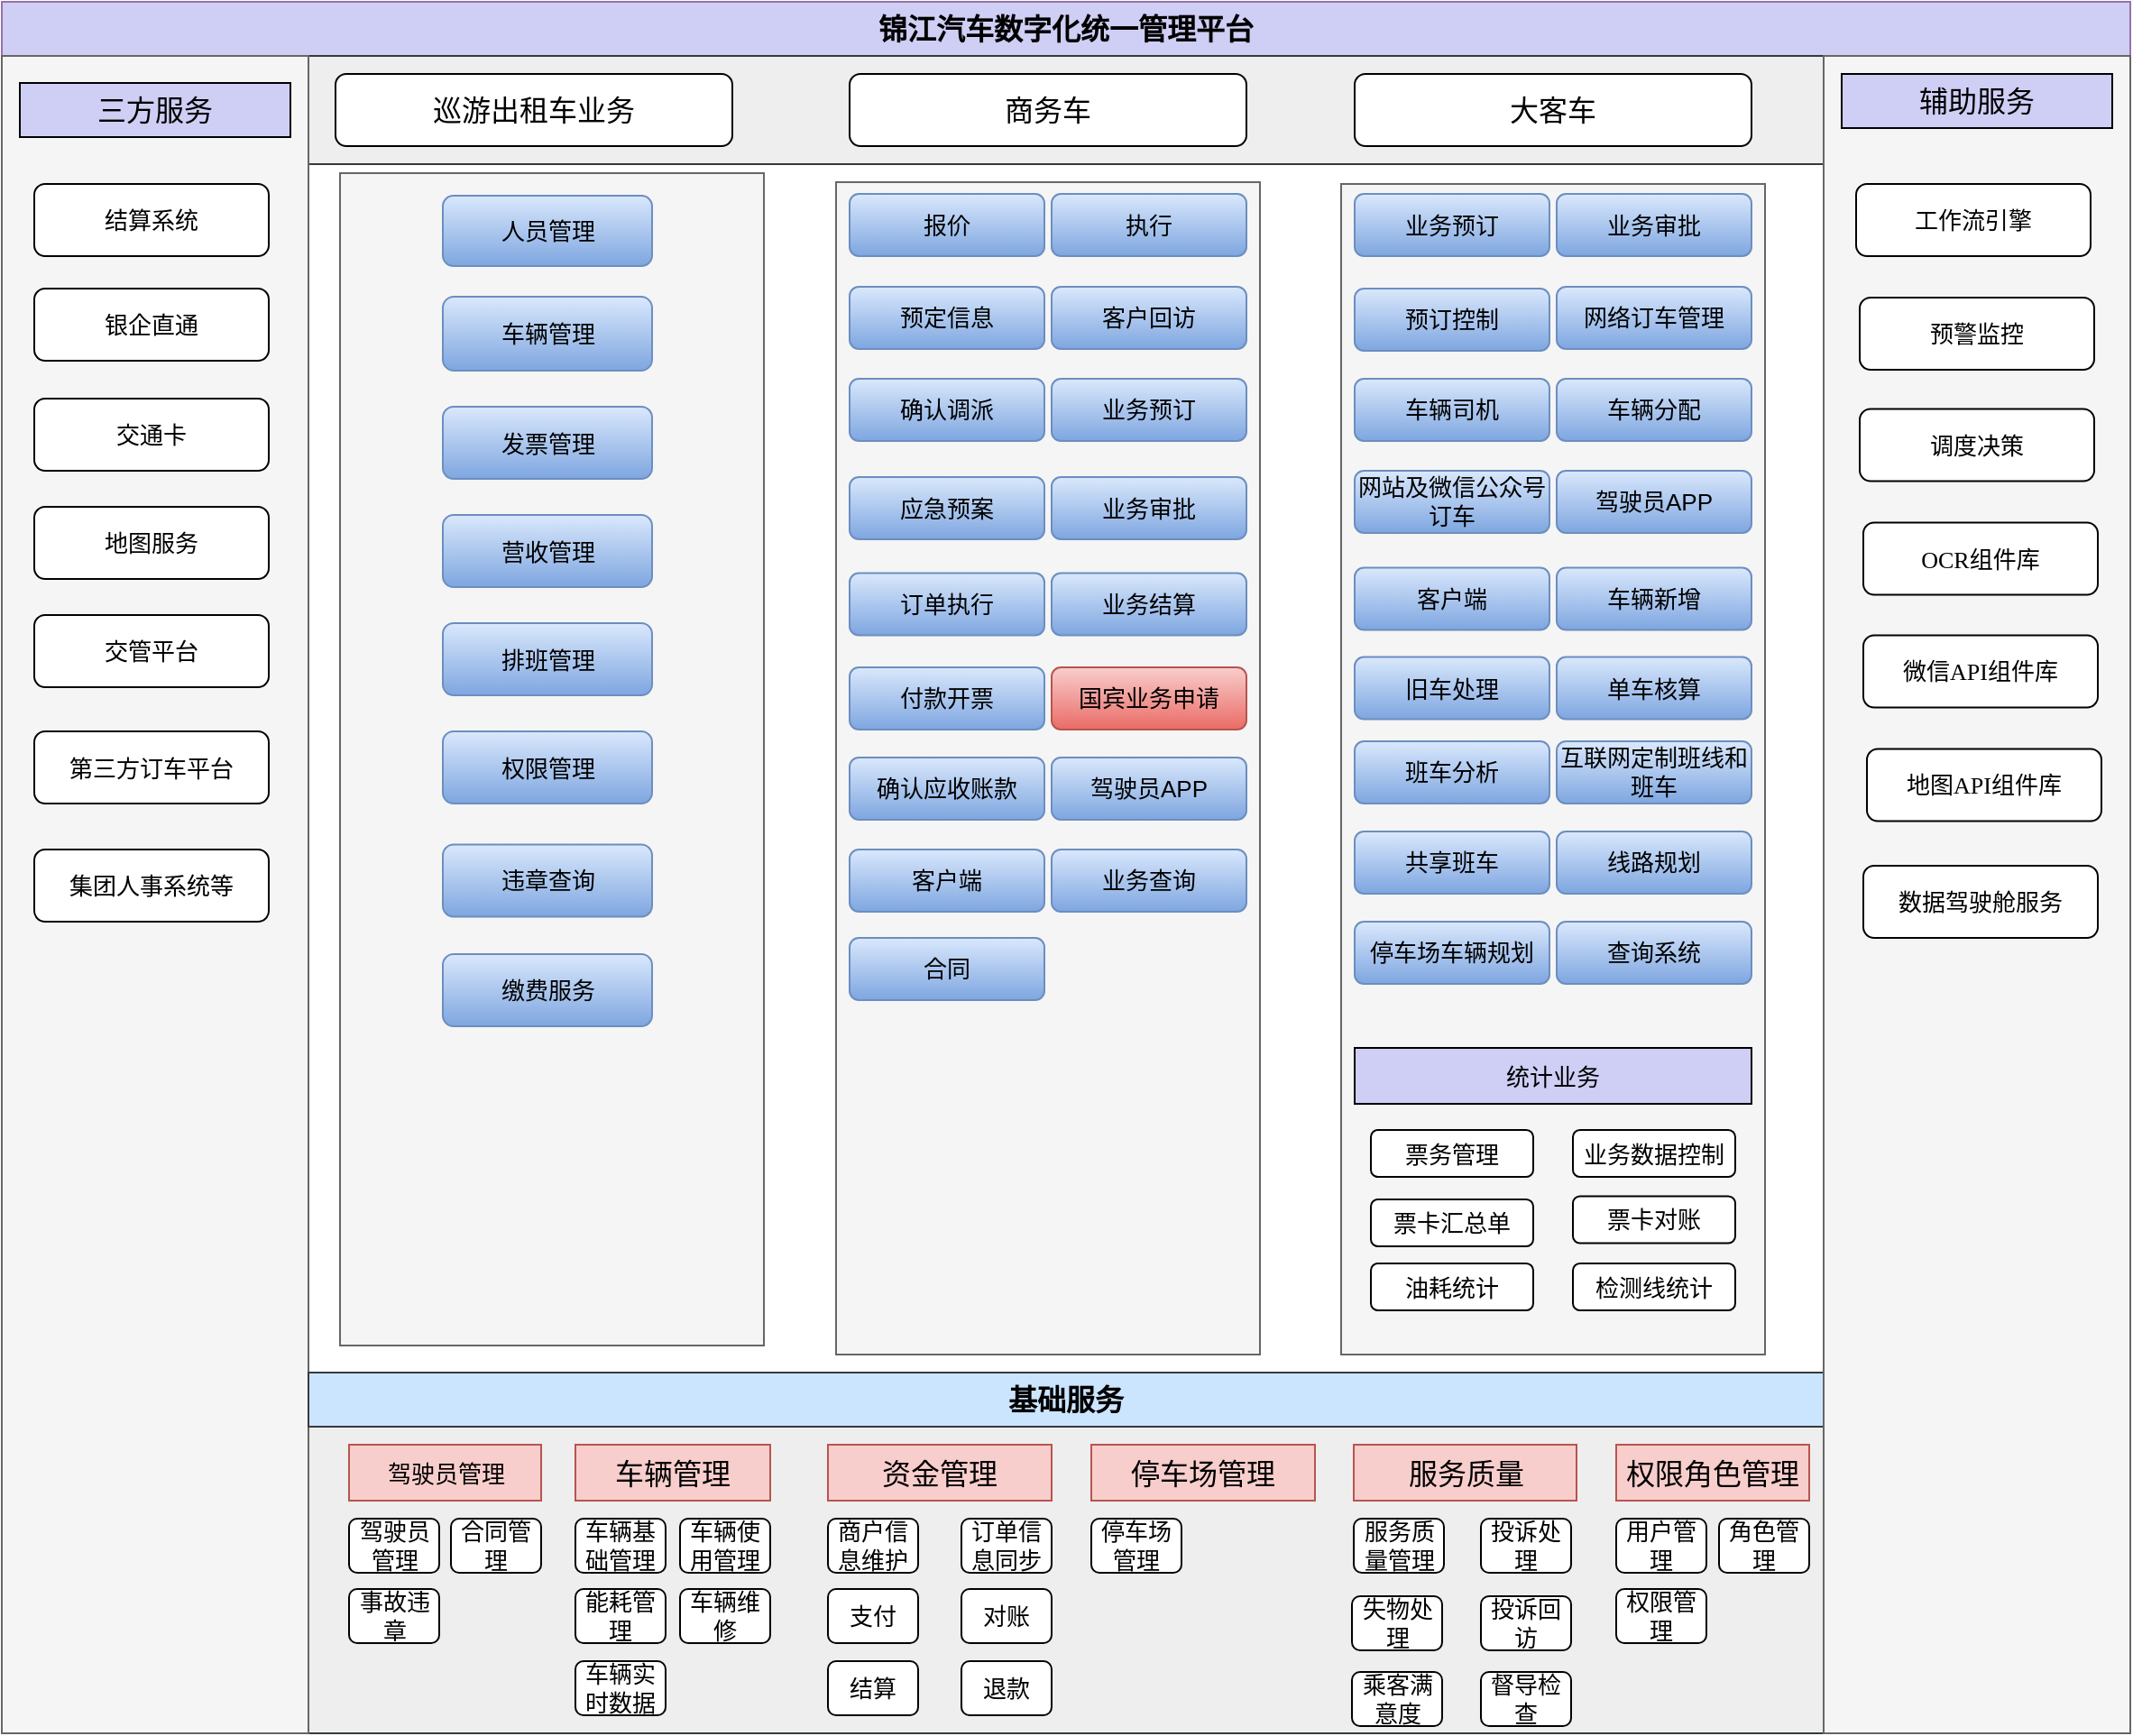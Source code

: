 <mxfile version="20.2.4" type="github"><diagram id="PbEHLwvle0bfFOzdE0RF" name="第 1 页"><mxGraphModel dx="1422" dy="762" grid="0" gridSize="10" guides="1" tooltips="1" connect="1" arrows="1" fold="1" page="0" pageScale="1" pageWidth="827" pageHeight="1169" math="0" shadow="0"><root><mxCell id="0"/><mxCell id="1" parent="0"/><mxCell id="bQanzyuvM3PR-ToL9I3--1" value="" style="rounded=0;whiteSpace=wrap;html=1;" parent="1" vertex="1"><mxGeometry x="220" y="90" width="990" height="960" as="geometry"/></mxCell><mxCell id="bQanzyuvM3PR-ToL9I3--2" value="锦江汽车数字化统一管理平台" style="rounded=0;whiteSpace=wrap;html=1;fillColor=#CFCEF5;strokeColor=#9673a6;fontStyle=1;fontSize=16;" parent="1" vertex="1"><mxGeometry x="200" y="90" width="1180" height="30" as="geometry"/></mxCell><mxCell id="bQanzyuvM3PR-ToL9I3--3" value="" style="rounded=0;whiteSpace=wrap;html=1;fontSize=16;fillColor=#eeeeee;strokeColor=#36393d;" parent="1" vertex="1"><mxGeometry x="220" y="120" width="990" height="60" as="geometry"/></mxCell><mxCell id="bQanzyuvM3PR-ToL9I3--5" value="巡游出租车业务" style="rounded=1;whiteSpace=wrap;html=1;fontSize=16;" parent="1" vertex="1"><mxGeometry x="385" y="130" width="220" height="40" as="geometry"/></mxCell><mxCell id="bQanzyuvM3PR-ToL9I3--6" value="商务车" style="rounded=1;whiteSpace=wrap;html=1;fontSize=16;" parent="1" vertex="1"><mxGeometry x="670" y="130" width="220" height="40" as="geometry"/></mxCell><mxCell id="bQanzyuvM3PR-ToL9I3--7" value="大客车" style="rounded=1;whiteSpace=wrap;html=1;fontSize=16;" parent="1" vertex="1"><mxGeometry x="950" y="130" width="220" height="40" as="geometry"/></mxCell><mxCell id="bQanzyuvM3PR-ToL9I3--8" value="" style="rounded=0;whiteSpace=wrap;html=1;fontSize=16;fillColor=#eeeeee;strokeColor=#36393d;" parent="1" vertex="1"><mxGeometry x="370" y="880" width="840" height="170" as="geometry"/></mxCell><mxCell id="bQanzyuvM3PR-ToL9I3--24" value="" style="rounded=0;whiteSpace=wrap;html=1;fontSize=16;fillColor=#f5f5f5;strokeColor=#666666;fontColor=#333333;" parent="1" vertex="1"><mxGeometry x="200" y="120" width="170" height="930" as="geometry"/></mxCell><mxCell id="bQanzyuvM3PR-ToL9I3--25" value="三方服务" style="rounded=0;whiteSpace=wrap;html=1;fontSize=16;fillColor=#CFCEF5;" parent="1" vertex="1"><mxGeometry x="210" y="135" width="150" height="30" as="geometry"/></mxCell><mxCell id="bQanzyuvM3PR-ToL9I3--26" value="结算系统" style="rounded=1;whiteSpace=wrap;html=1;fontSize=13;" parent="1" vertex="1"><mxGeometry x="218" y="191" width="130" height="40" as="geometry"/></mxCell><mxCell id="bQanzyuvM3PR-ToL9I3--27" value="银企直通" style="rounded=1;whiteSpace=wrap;html=1;fontSize=13;" parent="1" vertex="1"><mxGeometry x="218" y="249" width="130" height="40" as="geometry"/></mxCell><mxCell id="bQanzyuvM3PR-ToL9I3--28" value="交通卡" style="rounded=1;whiteSpace=wrap;html=1;fontSize=13;" parent="1" vertex="1"><mxGeometry x="218" y="310" width="130" height="40" as="geometry"/></mxCell><mxCell id="bQanzyuvM3PR-ToL9I3--29" value="地图服务" style="rounded=1;whiteSpace=wrap;html=1;fontSize=13;" parent="1" vertex="1"><mxGeometry x="218" y="370" width="130" height="40" as="geometry"/></mxCell><mxCell id="bQanzyuvM3PR-ToL9I3--30" value="交管平台" style="rounded=1;whiteSpace=wrap;html=1;fontSize=13;" parent="1" vertex="1"><mxGeometry x="218" y="430" width="130" height="40" as="geometry"/></mxCell><mxCell id="bQanzyuvM3PR-ToL9I3--45" value="" style="rounded=0;whiteSpace=wrap;html=1;fontSize=13;fillColor=#f5f5f5;strokeColor=#666666;fontColor=#333333;" parent="1" vertex="1"><mxGeometry x="387.5" y="185" width="235" height="650" as="geometry"/></mxCell><mxCell id="bQanzyuvM3PR-ToL9I3--34" value="人员管理" style="rounded=1;whiteSpace=wrap;html=1;fontSize=13;fillColor=#dae8fc;strokeColor=#6c8ebf;gradientColor=#7ea6e0;" parent="1" vertex="1"><mxGeometry x="444.5" y="197.5" width="116" height="39" as="geometry"/></mxCell><mxCell id="bQanzyuvM3PR-ToL9I3--35" value="车辆管理" style="rounded=1;whiteSpace=wrap;html=1;fontSize=13;fillColor=#dae8fc;strokeColor=#6c8ebf;gradientColor=#7ea6e0;" parent="1" vertex="1"><mxGeometry x="444.5" y="253.5" width="116" height="41" as="geometry"/></mxCell><mxCell id="bQanzyuvM3PR-ToL9I3--36" value="发票管理" style="rounded=1;whiteSpace=wrap;html=1;fontSize=13;fillColor=#dae8fc;strokeColor=#6c8ebf;gradientColor=#7ea6e0;" parent="1" vertex="1"><mxGeometry x="444.5" y="314.5" width="116" height="40" as="geometry"/></mxCell><mxCell id="bQanzyuvM3PR-ToL9I3--37" value="营收管理" style="rounded=1;whiteSpace=wrap;html=1;fontSize=13;fillColor=#dae8fc;strokeColor=#6c8ebf;gradientColor=#7ea6e0;" parent="1" vertex="1"><mxGeometry x="444.5" y="374.5" width="116" height="40" as="geometry"/></mxCell><mxCell id="bQanzyuvM3PR-ToL9I3--38" value="排班管理" style="rounded=1;whiteSpace=wrap;html=1;fontSize=13;fillColor=#dae8fc;strokeColor=#6c8ebf;gradientColor=#7ea6e0;" parent="1" vertex="1"><mxGeometry x="444.5" y="434.5" width="116" height="40" as="geometry"/></mxCell><mxCell id="bQanzyuvM3PR-ToL9I3--39" value="权限管理" style="rounded=1;whiteSpace=wrap;html=1;fontSize=13;fillColor=#dae8fc;strokeColor=#6c8ebf;gradientColor=#7ea6e0;" parent="1" vertex="1"><mxGeometry x="444.5" y="494.5" width="116" height="40" as="geometry"/></mxCell><mxCell id="bQanzyuvM3PR-ToL9I3--46" value="第三方订车平台" style="rounded=1;whiteSpace=wrap;html=1;fontSize=13;" parent="1" vertex="1"><mxGeometry x="218" y="494.5" width="130" height="40" as="geometry"/></mxCell><mxCell id="bQanzyuvM3PR-ToL9I3--47" value="" style="rounded=0;whiteSpace=wrap;html=1;fontSize=13;fillColor=#f5f5f5;strokeColor=#666666;fontColor=#333333;" parent="1" vertex="1"><mxGeometry x="662.5" y="190" width="235" height="650" as="geometry"/></mxCell><mxCell id="bQanzyuvM3PR-ToL9I3--48" value="报价" style="rounded=1;whiteSpace=wrap;html=1;fontSize=13;fillColor=#dae8fc;strokeColor=#6c8ebf;gradientColor=#7ea6e0;" parent="1" vertex="1"><mxGeometry x="670" y="196.5" width="108" height="34.5" as="geometry"/></mxCell><mxCell id="bQanzyuvM3PR-ToL9I3--49" value="预定信息" style="rounded=1;whiteSpace=wrap;html=1;fontSize=13;fillColor=#dae8fc;strokeColor=#6c8ebf;gradientColor=#7ea6e0;" parent="1" vertex="1"><mxGeometry x="670" y="248" width="108" height="34.5" as="geometry"/></mxCell><mxCell id="bQanzyuvM3PR-ToL9I3--50" value="确认调派" style="rounded=1;whiteSpace=wrap;html=1;fontSize=13;fillColor=#dae8fc;strokeColor=#6c8ebf;gradientColor=#7ea6e0;" parent="1" vertex="1"><mxGeometry x="670" y="299" width="108" height="34.5" as="geometry"/></mxCell><mxCell id="bQanzyuvM3PR-ToL9I3--51" value="应急预案" style="rounded=1;whiteSpace=wrap;html=1;fontSize=13;fillColor=#dae8fc;strokeColor=#6c8ebf;gradientColor=#7ea6e0;" parent="1" vertex="1"><mxGeometry x="670" y="353.5" width="108" height="34.5" as="geometry"/></mxCell><mxCell id="bQanzyuvM3PR-ToL9I3--52" value="付款开票" style="rounded=1;whiteSpace=wrap;html=1;fontSize=13;fillColor=#dae8fc;strokeColor=#6c8ebf;gradientColor=#7ea6e0;" parent="1" vertex="1"><mxGeometry x="670" y="459" width="108" height="34.5" as="geometry"/></mxCell><mxCell id="bQanzyuvM3PR-ToL9I3--53" value="确认应收账款" style="rounded=1;whiteSpace=wrap;html=1;fontSize=13;fillColor=#dae8fc;strokeColor=#6c8ebf;gradientColor=#7ea6e0;" parent="1" vertex="1"><mxGeometry x="670" y="509" width="108" height="34.5" as="geometry"/></mxCell><mxCell id="bQanzyuvM3PR-ToL9I3--56" value="合同" style="rounded=1;whiteSpace=wrap;html=1;fontSize=13;fillColor=#dae8fc;strokeColor=#6c8ebf;gradientColor=#7ea6e0;" parent="1" vertex="1"><mxGeometry x="670" y="609" width="108" height="34.5" as="geometry"/></mxCell><mxCell id="bQanzyuvM3PR-ToL9I3--57" value="订单执行" style="rounded=1;whiteSpace=wrap;html=1;fontSize=13;fillColor=#dae8fc;strokeColor=#6c8ebf;gradientColor=#7ea6e0;" parent="1" vertex="1"><mxGeometry x="670" y="406.75" width="108" height="34.5" as="geometry"/></mxCell><mxCell id="bQanzyuvM3PR-ToL9I3--58" value="执行" style="rounded=1;whiteSpace=wrap;html=1;fontSize=13;fillColor=#dae8fc;strokeColor=#6c8ebf;gradientColor=#7ea6e0;" parent="1" vertex="1"><mxGeometry x="782" y="196.5" width="108" height="34.5" as="geometry"/></mxCell><mxCell id="bQanzyuvM3PR-ToL9I3--59" value="客户回访" style="rounded=1;whiteSpace=wrap;html=1;fontSize=13;fillColor=#dae8fc;strokeColor=#6c8ebf;gradientColor=#7ea6e0;" parent="1" vertex="1"><mxGeometry x="782" y="248" width="108" height="34.5" as="geometry"/></mxCell><mxCell id="bQanzyuvM3PR-ToL9I3--60" value="业务预订" style="rounded=1;whiteSpace=wrap;html=1;fontSize=13;fillColor=#dae8fc;strokeColor=#6c8ebf;gradientColor=#7ea6e0;" parent="1" vertex="1"><mxGeometry x="782" y="299" width="108" height="34.5" as="geometry"/></mxCell><mxCell id="bQanzyuvM3PR-ToL9I3--61" value="业务审批" style="rounded=1;whiteSpace=wrap;html=1;fontSize=13;fillColor=#dae8fc;strokeColor=#6c8ebf;gradientColor=#7ea6e0;" parent="1" vertex="1"><mxGeometry x="782" y="353.5" width="108" height="34.5" as="geometry"/></mxCell><mxCell id="bQanzyuvM3PR-ToL9I3--62" value="业务结算" style="rounded=1;whiteSpace=wrap;html=1;fontSize=13;fillColor=#dae8fc;strokeColor=#6c8ebf;gradientColor=#7ea6e0;" parent="1" vertex="1"><mxGeometry x="782" y="406.75" width="108" height="34.5" as="geometry"/></mxCell><mxCell id="bQanzyuvM3PR-ToL9I3--63" value="国宾业务申请" style="rounded=1;whiteSpace=wrap;html=1;fontSize=13;fillColor=#f8cecc;strokeColor=#b85450;gradientColor=#ea6b66;" parent="1" vertex="1"><mxGeometry x="782" y="459" width="108" height="34.5" as="geometry"/></mxCell><mxCell id="bQanzyuvM3PR-ToL9I3--64" value="驾驶员APP" style="rounded=1;whiteSpace=wrap;html=1;fontSize=13;fillColor=#dae8fc;strokeColor=#6c8ebf;gradientColor=#7ea6e0;" parent="1" vertex="1"><mxGeometry x="782" y="509" width="108" height="34.5" as="geometry"/></mxCell><mxCell id="bQanzyuvM3PR-ToL9I3--65" value="业务查询　" style="rounded=1;whiteSpace=wrap;html=1;fontSize=13;fillColor=#dae8fc;strokeColor=#6c8ebf;gradientColor=#7ea6e0;" parent="1" vertex="1"><mxGeometry x="782" y="560" width="108" height="34.5" as="geometry"/></mxCell><mxCell id="bQanzyuvM3PR-ToL9I3--66" value="" style="rounded=0;whiteSpace=wrap;html=1;fontSize=13;fillColor=#f5f5f5;strokeColor=#666666;fontColor=#333333;" parent="1" vertex="1"><mxGeometry x="942.5" y="191" width="235" height="649" as="geometry"/></mxCell><mxCell id="bQanzyuvM3PR-ToL9I3--67" value="业务预订" style="rounded=1;whiteSpace=wrap;html=1;fontSize=13;fillColor=#dae8fc;strokeColor=#6c8ebf;gradientColor=#7ea6e0;" parent="1" vertex="1"><mxGeometry x="950" y="196.5" width="108" height="34.5" as="geometry"/></mxCell><mxCell id="bQanzyuvM3PR-ToL9I3--68" value="业务审批" style="rounded=1;whiteSpace=wrap;html=1;fontSize=13;fillColor=#dae8fc;strokeColor=#6c8ebf;gradientColor=#7ea6e0;" parent="1" vertex="1"><mxGeometry x="1062" y="196.5" width="108" height="34.5" as="geometry"/></mxCell><mxCell id="bQanzyuvM3PR-ToL9I3--72" value="预订控制" style="rounded=1;whiteSpace=wrap;html=1;fontSize=13;fillColor=#dae8fc;strokeColor=#6c8ebf;gradientColor=#7ea6e0;" parent="1" vertex="1"><mxGeometry x="950" y="249" width="108" height="34.5" as="geometry"/></mxCell><mxCell id="bQanzyuvM3PR-ToL9I3--73" value="网络订车管理" style="rounded=1;whiteSpace=wrap;html=1;fontSize=13;fillColor=#dae8fc;strokeColor=#6c8ebf;gradientColor=#7ea6e0;" parent="1" vertex="1"><mxGeometry x="1062" y="248" width="108" height="34.5" as="geometry"/></mxCell><mxCell id="bQanzyuvM3PR-ToL9I3--74" value="车辆司机" style="rounded=1;whiteSpace=wrap;html=1;fontSize=13;fillColor=#dae8fc;strokeColor=#6c8ebf;gradientColor=#7ea6e0;" parent="1" vertex="1"><mxGeometry x="950" y="299" width="108" height="34.5" as="geometry"/></mxCell><mxCell id="bQanzyuvM3PR-ToL9I3--75" value="车辆分配" style="rounded=1;whiteSpace=wrap;html=1;fontSize=13;fillColor=#dae8fc;strokeColor=#6c8ebf;gradientColor=#7ea6e0;" parent="1" vertex="1"><mxGeometry x="1062" y="299" width="108" height="34.5" as="geometry"/></mxCell><mxCell id="bQanzyuvM3PR-ToL9I3--76" value="网站及微信公众号订车" style="rounded=1;whiteSpace=wrap;html=1;fontSize=13;fillColor=#dae8fc;strokeColor=#6c8ebf;gradientColor=#7ea6e0;" parent="1" vertex="1"><mxGeometry x="950" y="350" width="108" height="34.5" as="geometry"/></mxCell><mxCell id="bQanzyuvM3PR-ToL9I3--77" value="驾驶员APP" style="rounded=1;whiteSpace=wrap;html=1;fontSize=13;fillColor=#dae8fc;strokeColor=#6c8ebf;gradientColor=#7ea6e0;" parent="1" vertex="1"><mxGeometry x="1062" y="350" width="108" height="34.5" as="geometry"/></mxCell><mxCell id="bQanzyuvM3PR-ToL9I3--78" value="客户端" style="rounded=1;whiteSpace=wrap;html=1;fontSize=13;fillColor=#dae8fc;strokeColor=#6c8ebf;gradientColor=#7ea6e0;" parent="1" vertex="1"><mxGeometry x="670" y="560" width="108" height="34.5" as="geometry"/></mxCell><mxCell id="bQanzyuvM3PR-ToL9I3--79" value="客户端" style="rounded=1;whiteSpace=wrap;html=1;fontSize=13;fillColor=#dae8fc;strokeColor=#6c8ebf;gradientColor=#7ea6e0;" parent="1" vertex="1"><mxGeometry x="950" y="403.75" width="108" height="34.5" as="geometry"/></mxCell><mxCell id="bQanzyuvM3PR-ToL9I3--80" value="统计业务" style="rounded=0;whiteSpace=wrap;html=1;fontSize=13;fillColor=#CFCEF5;" parent="1" vertex="1"><mxGeometry x="950" y="670" width="220" height="31" as="geometry"/></mxCell><mxCell id="bQanzyuvM3PR-ToL9I3--81" value="票务管理" style="rounded=1;whiteSpace=wrap;html=1;fontSize=13;" parent="1" vertex="1"><mxGeometry x="959" y="715.5" width="90" height="26" as="geometry"/></mxCell><mxCell id="bQanzyuvM3PR-ToL9I3--82" value="业务数据控制" style="rounded=1;whiteSpace=wrap;html=1;fontSize=13;" parent="1" vertex="1"><mxGeometry x="1071" y="715.5" width="90" height="26" as="geometry"/></mxCell><mxCell id="bQanzyuvM3PR-ToL9I3--83" value="票卡汇总单" style="rounded=1;whiteSpace=wrap;html=1;fontSize=13;" parent="1" vertex="1"><mxGeometry x="959" y="754" width="90" height="26" as="geometry"/></mxCell><mxCell id="bQanzyuvM3PR-ToL9I3--84" value="票卡对账" style="rounded=1;whiteSpace=wrap;html=1;fontSize=13;" parent="1" vertex="1"><mxGeometry x="1071" y="752.25" width="90" height="26" as="geometry"/></mxCell><mxCell id="bQanzyuvM3PR-ToL9I3--85" value="油耗统计" style="rounded=1;whiteSpace=wrap;html=1;fontSize=13;" parent="1" vertex="1"><mxGeometry x="959" y="789.5" width="90" height="26" as="geometry"/></mxCell><mxCell id="bQanzyuvM3PR-ToL9I3--86" value="检测线统计" style="rounded=1;whiteSpace=wrap;html=1;fontSize=13;" parent="1" vertex="1"><mxGeometry x="1071" y="789.5" width="90" height="26" as="geometry"/></mxCell><mxCell id="bQanzyuvM3PR-ToL9I3--87" value="车辆新增" style="rounded=1;whiteSpace=wrap;html=1;fontSize=13;fillColor=#dae8fc;strokeColor=#6c8ebf;gradientColor=#7ea6e0;" parent="1" vertex="1"><mxGeometry x="1062" y="403.75" width="108" height="34.5" as="geometry"/></mxCell><mxCell id="bQanzyuvM3PR-ToL9I3--89" value="旧车处理" style="rounded=1;whiteSpace=wrap;html=1;fontSize=13;fillColor=#dae8fc;strokeColor=#6c8ebf;gradientColor=#7ea6e0;" parent="1" vertex="1"><mxGeometry x="950" y="453.25" width="108" height="34.5" as="geometry"/></mxCell><mxCell id="bQanzyuvM3PR-ToL9I3--90" value="单车核算" style="rounded=1;whiteSpace=wrap;html=1;fontSize=13;fillColor=#dae8fc;strokeColor=#6c8ebf;gradientColor=#7ea6e0;" parent="1" vertex="1"><mxGeometry x="1062" y="453.25" width="108" height="34.5" as="geometry"/></mxCell><mxCell id="bQanzyuvM3PR-ToL9I3--91" value="班车分析" style="rounded=1;whiteSpace=wrap;html=1;fontSize=13;fillColor=#dae8fc;strokeColor=#6c8ebf;gradientColor=#7ea6e0;" parent="1" vertex="1"><mxGeometry x="950" y="500" width="108" height="34.5" as="geometry"/></mxCell><mxCell id="bQanzyuvM3PR-ToL9I3--92" value="互联网定制班线和班车" style="rounded=1;whiteSpace=wrap;html=1;fontSize=13;fillColor=#dae8fc;strokeColor=#6c8ebf;gradientColor=#7ea6e0;" parent="1" vertex="1"><mxGeometry x="1062" y="500" width="108" height="34.5" as="geometry"/></mxCell><mxCell id="bQanzyuvM3PR-ToL9I3--94" value="共享班车" style="rounded=1;whiteSpace=wrap;html=1;fontSize=13;fillColor=#dae8fc;strokeColor=#6c8ebf;gradientColor=#7ea6e0;" parent="1" vertex="1"><mxGeometry x="950" y="550" width="108" height="34.5" as="geometry"/></mxCell><mxCell id="bQanzyuvM3PR-ToL9I3--95" value="线路规划" style="rounded=1;whiteSpace=wrap;html=1;fontSize=13;fillColor=#dae8fc;strokeColor=#6c8ebf;gradientColor=#7ea6e0;" parent="1" vertex="1"><mxGeometry x="1062" y="550" width="108" height="34.5" as="geometry"/></mxCell><mxCell id="bQanzyuvM3PR-ToL9I3--96" value="基础服务" style="rounded=0;whiteSpace=wrap;html=1;fillColor=#cce5ff;strokeColor=#36393d;fontStyle=1;fontSize=16;" parent="1" vertex="1"><mxGeometry x="370" y="850" width="840" height="30" as="geometry"/></mxCell><mxCell id="bQanzyuvM3PR-ToL9I3--99" value="停车场车辆规划" style="rounded=1;whiteSpace=wrap;html=1;fontSize=13;fillColor=#dae8fc;strokeColor=#6c8ebf;gradientColor=#7ea6e0;" parent="1" vertex="1"><mxGeometry x="950" y="600" width="108" height="34.5" as="geometry"/></mxCell><mxCell id="bQanzyuvM3PR-ToL9I3--100" value="查询系统" style="rounded=1;whiteSpace=wrap;html=1;fontSize=13;fillColor=#dae8fc;strokeColor=#6c8ebf;gradientColor=#7ea6e0;" parent="1" vertex="1"><mxGeometry x="1062" y="600" width="108" height="34.5" as="geometry"/></mxCell><mxCell id="bQanzyuvM3PR-ToL9I3--101" value="驾驶员管理" style="rounded=0;whiteSpace=wrap;html=1;fontSize=13;fillColor=#f8cecc;strokeColor=#b85450;" parent="1" vertex="1"><mxGeometry x="392.5" y="890" width="106.5" height="31" as="geometry"/></mxCell><mxCell id="bQanzyuvM3PR-ToL9I3--102" value="&lt;span style=&quot;font-size: 16px&quot;&gt;停车场管理&lt;/span&gt;" style="rounded=0;whiteSpace=wrap;html=1;fontSize=13;fillColor=#f8cecc;strokeColor=#b85450;" parent="1" vertex="1"><mxGeometry x="804" y="890" width="124" height="31" as="geometry"/></mxCell><mxCell id="bQanzyuvM3PR-ToL9I3--104" value="驾驶员管理" style="rounded=1;whiteSpace=wrap;html=1;fontSize=13;" parent="1" vertex="1"><mxGeometry x="392.5" y="931" width="50" height="30" as="geometry"/></mxCell><mxCell id="bQanzyuvM3PR-ToL9I3--105" value="合同管理" style="rounded=1;whiteSpace=wrap;html=1;fontSize=13;" parent="1" vertex="1"><mxGeometry x="449" y="931" width="50" height="30" as="geometry"/></mxCell><mxCell id="bQanzyuvM3PR-ToL9I3--106" value="事故违章" style="rounded=1;whiteSpace=wrap;html=1;fontSize=13;" parent="1" vertex="1"><mxGeometry x="392.5" y="970" width="50" height="30" as="geometry"/></mxCell><mxCell id="bQanzyuvM3PR-ToL9I3--107" value="停车场管理" style="rounded=1;whiteSpace=wrap;html=1;fontSize=13;" parent="1" vertex="1"><mxGeometry x="804" y="931" width="50" height="30" as="geometry"/></mxCell><mxCell id="bQanzyuvM3PR-ToL9I3--110" value="失物处理" style="rounded=1;whiteSpace=wrap;html=1;fontSize=13;" parent="1" vertex="1"><mxGeometry x="948.5" y="974" width="50" height="30" as="geometry"/></mxCell><mxCell id="bQanzyuvM3PR-ToL9I3--111" value="投诉回访" style="rounded=1;whiteSpace=wrap;html=1;fontSize=13;" parent="1" vertex="1"><mxGeometry x="1020" y="974" width="50" height="30" as="geometry"/></mxCell><mxCell id="bQanzyuvM3PR-ToL9I3--112" value="乘客满意度" style="rounded=1;whiteSpace=wrap;html=1;fontSize=13;" parent="1" vertex="1"><mxGeometry x="948.5" y="1016" width="50" height="30" as="geometry"/></mxCell><mxCell id="bQanzyuvM3PR-ToL9I3--113" value="督导检查" style="rounded=1;whiteSpace=wrap;html=1;fontSize=13;" parent="1" vertex="1"><mxGeometry x="1020" y="1016" width="50" height="30" as="geometry"/></mxCell><mxCell id="bQanzyuvM3PR-ToL9I3--114" value="&lt;span style=&quot;font-size: 16px&quot;&gt;车辆管理&lt;/span&gt;" style="rounded=0;whiteSpace=wrap;html=1;fontSize=13;fillColor=#f8cecc;strokeColor=#b85450;" parent="1" vertex="1"><mxGeometry x="518" y="890" width="108" height="31" as="geometry"/></mxCell><mxCell id="bQanzyuvM3PR-ToL9I3--115" value="车辆基础管理" style="rounded=1;whiteSpace=wrap;html=1;fontSize=13;" parent="1" vertex="1"><mxGeometry x="518" y="931" width="50" height="30" as="geometry"/></mxCell><mxCell id="bQanzyuvM3PR-ToL9I3--116" value="车辆使用管理" style="rounded=1;whiteSpace=wrap;html=1;fontSize=13;" parent="1" vertex="1"><mxGeometry x="576" y="931" width="50" height="30" as="geometry"/></mxCell><mxCell id="bQanzyuvM3PR-ToL9I3--117" value="能耗管理" style="rounded=1;whiteSpace=wrap;html=1;fontSize=13;" parent="1" vertex="1"><mxGeometry x="518" y="970" width="50" height="30" as="geometry"/></mxCell><mxCell id="bQanzyuvM3PR-ToL9I3--118" value="车辆维修" style="rounded=1;whiteSpace=wrap;html=1;fontSize=13;" parent="1" vertex="1"><mxGeometry x="576" y="970" width="50" height="30" as="geometry"/></mxCell><mxCell id="bQanzyuvM3PR-ToL9I3--119" value="车辆实时数据" style="rounded=1;whiteSpace=wrap;html=1;fontSize=13;" parent="1" vertex="1"><mxGeometry x="518" y="1010" width="50" height="30" as="geometry"/></mxCell><mxCell id="bQanzyuvM3PR-ToL9I3--128" value="&lt;span style=&quot;font-size: 16px&quot;&gt;服务质量&lt;/span&gt;" style="rounded=0;whiteSpace=wrap;html=1;fontSize=13;fillColor=#f8cecc;strokeColor=#b85450;" parent="1" vertex="1"><mxGeometry x="949.5" y="890" width="123.5" height="31" as="geometry"/></mxCell><mxCell id="bQanzyuvM3PR-ToL9I3--129" value="服务质量管理" style="rounded=1;whiteSpace=wrap;html=1;fontSize=13;" parent="1" vertex="1"><mxGeometry x="949.5" y="931" width="50" height="30" as="geometry"/></mxCell><mxCell id="bQanzyuvM3PR-ToL9I3--130" value="投诉处理" style="rounded=1;whiteSpace=wrap;html=1;fontSize=13;" parent="1" vertex="1"><mxGeometry x="1020" y="931" width="50" height="30" as="geometry"/></mxCell><mxCell id="bQanzyuvM3PR-ToL9I3--132" value="&lt;span style=&quot;font-size: 16px&quot;&gt;权限角色管理&lt;/span&gt;" style="rounded=0;whiteSpace=wrap;html=1;fontSize=13;fillColor=#f8cecc;strokeColor=#b85450;" parent="1" vertex="1"><mxGeometry x="1095" y="890" width="107" height="31" as="geometry"/></mxCell><mxCell id="bQanzyuvM3PR-ToL9I3--133" value="用户管理" style="rounded=1;whiteSpace=wrap;html=1;fontSize=13;" parent="1" vertex="1"><mxGeometry x="1095" y="931" width="50" height="30" as="geometry"/></mxCell><mxCell id="bQanzyuvM3PR-ToL9I3--134" value="" style="rounded=0;whiteSpace=wrap;html=1;fontSize=13;fillColor=#f5f5f5;fontColor=#333333;strokeColor=#666666;" parent="1" vertex="1"><mxGeometry x="1210" y="120" width="170" height="930" as="geometry"/></mxCell><mxCell id="bQanzyuvM3PR-ToL9I3--135" value="辅助服务" style="rounded=0;whiteSpace=wrap;html=1;fontSize=16;fillColor=#CFCEF5;" parent="1" vertex="1"><mxGeometry x="1220" y="130" width="150" height="30" as="geometry"/></mxCell><mxCell id="ZADM2jKMoyXwHcdbe6bZ-1" value="&lt;p class=&quot;MsoNormal&quot; style=&quot;font-size: 13px;&quot;&gt;&lt;span style=&quot;font-size: 13px;&quot;&gt;&lt;font style=&quot;font-size: 13px;&quot;&gt;工作流引擎&lt;/font&gt;&lt;/span&gt;&lt;/p&gt;" style="rounded=1;whiteSpace=wrap;html=1;fontSize=13;fontFamily=Verdana;" parent="1" vertex="1"><mxGeometry x="1228" y="191" width="130" height="40" as="geometry"/></mxCell><mxCell id="ZADM2jKMoyXwHcdbe6bZ-2" value="&lt;p class=&quot;MsoNormal&quot; style=&quot;font-size: 13px;&quot;&gt;&lt;span style=&quot;font-size: 13px;&quot;&gt;&lt;font style=&quot;font-size: 13px;&quot;&gt;预警监控&lt;/font&gt;&lt;/span&gt;&lt;/p&gt;" style="rounded=1;whiteSpace=wrap;html=1;fontSize=13;fontFamily=Verdana;" parent="1" vertex="1"><mxGeometry x="1230" y="254" width="130" height="40" as="geometry"/></mxCell><mxCell id="ZADM2jKMoyXwHcdbe6bZ-3" value="&lt;p class=&quot;MsoNormal&quot; style=&quot;font-size: 13px;&quot;&gt;&lt;span style=&quot;font-size: 13px;&quot;&gt;&lt;font style=&quot;font-size: 13px;&quot;&gt;调度决策&lt;/font&gt;&lt;/span&gt;&lt;/p&gt;" style="rounded=1;whiteSpace=wrap;html=1;fontSize=13;fontFamily=Verdana;" parent="1" vertex="1"><mxGeometry x="1230" y="315.75" width="130" height="40" as="geometry"/></mxCell><mxCell id="ZADM2jKMoyXwHcdbe6bZ-4" value="&lt;p class=&quot;MsoNormal&quot; style=&quot;font-size: 13px;&quot;&gt;&lt;span style=&quot;font-size: 13px;&quot;&gt;&lt;font style=&quot;font-size: 13px;&quot;&gt;OCR组件库&lt;/font&gt;&lt;/span&gt;&lt;/p&gt;" style="rounded=1;whiteSpace=wrap;html=1;fontSize=13;fontFamily=Verdana;" parent="1" vertex="1"><mxGeometry x="1232" y="378.75" width="130" height="40" as="geometry"/></mxCell><mxCell id="ZADM2jKMoyXwHcdbe6bZ-5" value="&lt;p class=&quot;MsoNormal&quot; style=&quot;font-size: 13px;&quot;&gt;&lt;span style=&quot;font-size: 13px;&quot;&gt;&lt;font style=&quot;font-size: 13px;&quot;&gt;微信&lt;/font&gt;API组件库&lt;/span&gt;&lt;/p&gt;" style="rounded=1;whiteSpace=wrap;html=1;fontSize=13;fontFamily=Verdana;" parent="1" vertex="1"><mxGeometry x="1232" y="441.25" width="130" height="40" as="geometry"/></mxCell><mxCell id="ZADM2jKMoyXwHcdbe6bZ-6" value="&lt;p class=&quot;MsoNormal&quot; style=&quot;font-size: 13px;&quot;&gt;&lt;span style=&quot;font-size: 13px;&quot;&gt;&lt;font style=&quot;font-size: 13px;&quot;&gt;地图&lt;/font&gt;API组件库&lt;/span&gt;&lt;/p&gt;" style="rounded=1;whiteSpace=wrap;html=1;fontSize=13;fontFamily=Verdana;" parent="1" vertex="1"><mxGeometry x="1234" y="504.25" width="130" height="40" as="geometry"/></mxCell><mxCell id="ZADM2jKMoyXwHcdbe6bZ-7" value="&lt;p class=&quot;MsoNormal&quot; style=&quot;font-size: 13px;&quot;&gt;&lt;span style=&quot;font-size: 13px;&quot;&gt;&lt;font style=&quot;font-size: 13px;&quot;&gt;数据驾驶舱服务&lt;/font&gt;&lt;/span&gt;&lt;/p&gt;" style="rounded=1;whiteSpace=wrap;html=1;fontSize=13;fontFamily=Verdana;" parent="1" vertex="1"><mxGeometry x="1232" y="569" width="130" height="40" as="geometry"/></mxCell><mxCell id="ZADM2jKMoyXwHcdbe6bZ-8" value="集团人事系统等" style="rounded=1;whiteSpace=wrap;html=1;fontSize=13;" parent="1" vertex="1"><mxGeometry x="218" y="560" width="130" height="40" as="geometry"/></mxCell><mxCell id="ZADM2jKMoyXwHcdbe6bZ-10" value="违章查询" style="rounded=1;whiteSpace=wrap;html=1;fontSize=13;fillColor=#dae8fc;strokeColor=#6c8ebf;gradientColor=#7ea6e0;" parent="1" vertex="1"><mxGeometry x="444.5" y="557.25" width="116" height="40" as="geometry"/></mxCell><mxCell id="ZADM2jKMoyXwHcdbe6bZ-11" value="缴费服务" style="rounded=1;whiteSpace=wrap;html=1;fontSize=13;fillColor=#dae8fc;strokeColor=#6c8ebf;gradientColor=#7ea6e0;" parent="1" vertex="1"><mxGeometry x="444.5" y="618" width="116" height="40" as="geometry"/></mxCell><mxCell id="dXGPN9Q9RY6aG2eSHOQV-1" value="&lt;span style=&quot;font-size: 16px&quot;&gt;资金管理&lt;/span&gt;" style="rounded=0;whiteSpace=wrap;html=1;fontSize=13;fillColor=#f8cecc;strokeColor=#b85450;" parent="1" vertex="1"><mxGeometry x="658" y="890" width="124" height="31" as="geometry"/></mxCell><mxCell id="dXGPN9Q9RY6aG2eSHOQV-2" value="商户信息维护" style="rounded=1;whiteSpace=wrap;html=1;fontSize=13;" parent="1" vertex="1"><mxGeometry x="658" y="931" width="50" height="30" as="geometry"/></mxCell><mxCell id="dXGPN9Q9RY6aG2eSHOQV-3" value="订单信息同步" style="rounded=1;whiteSpace=wrap;html=1;fontSize=13;" parent="1" vertex="1"><mxGeometry x="732" y="931" width="50" height="30" as="geometry"/></mxCell><mxCell id="dXGPN9Q9RY6aG2eSHOQV-4" value="支付" style="rounded=1;whiteSpace=wrap;html=1;fontSize=13;" parent="1" vertex="1"><mxGeometry x="658" y="970" width="50" height="30" as="geometry"/></mxCell><mxCell id="dXGPN9Q9RY6aG2eSHOQV-5" value="对账" style="rounded=1;whiteSpace=wrap;html=1;fontSize=13;" parent="1" vertex="1"><mxGeometry x="732" y="970" width="50" height="30" as="geometry"/></mxCell><mxCell id="dXGPN9Q9RY6aG2eSHOQV-6" value="结算" style="rounded=1;whiteSpace=wrap;html=1;fontSize=13;" parent="1" vertex="1"><mxGeometry x="658" y="1010" width="50" height="30" as="geometry"/></mxCell><mxCell id="dXGPN9Q9RY6aG2eSHOQV-7" value="退款" style="rounded=1;whiteSpace=wrap;html=1;fontSize=13;" parent="1" vertex="1"><mxGeometry x="732" y="1010" width="50" height="30" as="geometry"/></mxCell><mxCell id="dXGPN9Q9RY6aG2eSHOQV-8" value="角色管理" style="rounded=1;whiteSpace=wrap;html=1;fontSize=13;" parent="1" vertex="1"><mxGeometry x="1152" y="931" width="50" height="30" as="geometry"/></mxCell><mxCell id="dXGPN9Q9RY6aG2eSHOQV-9" value="权限管理" style="rounded=1;whiteSpace=wrap;html=1;fontSize=13;" parent="1" vertex="1"><mxGeometry x="1095" y="970" width="50" height="30" as="geometry"/></mxCell></root></mxGraphModel></diagram></mxfile>